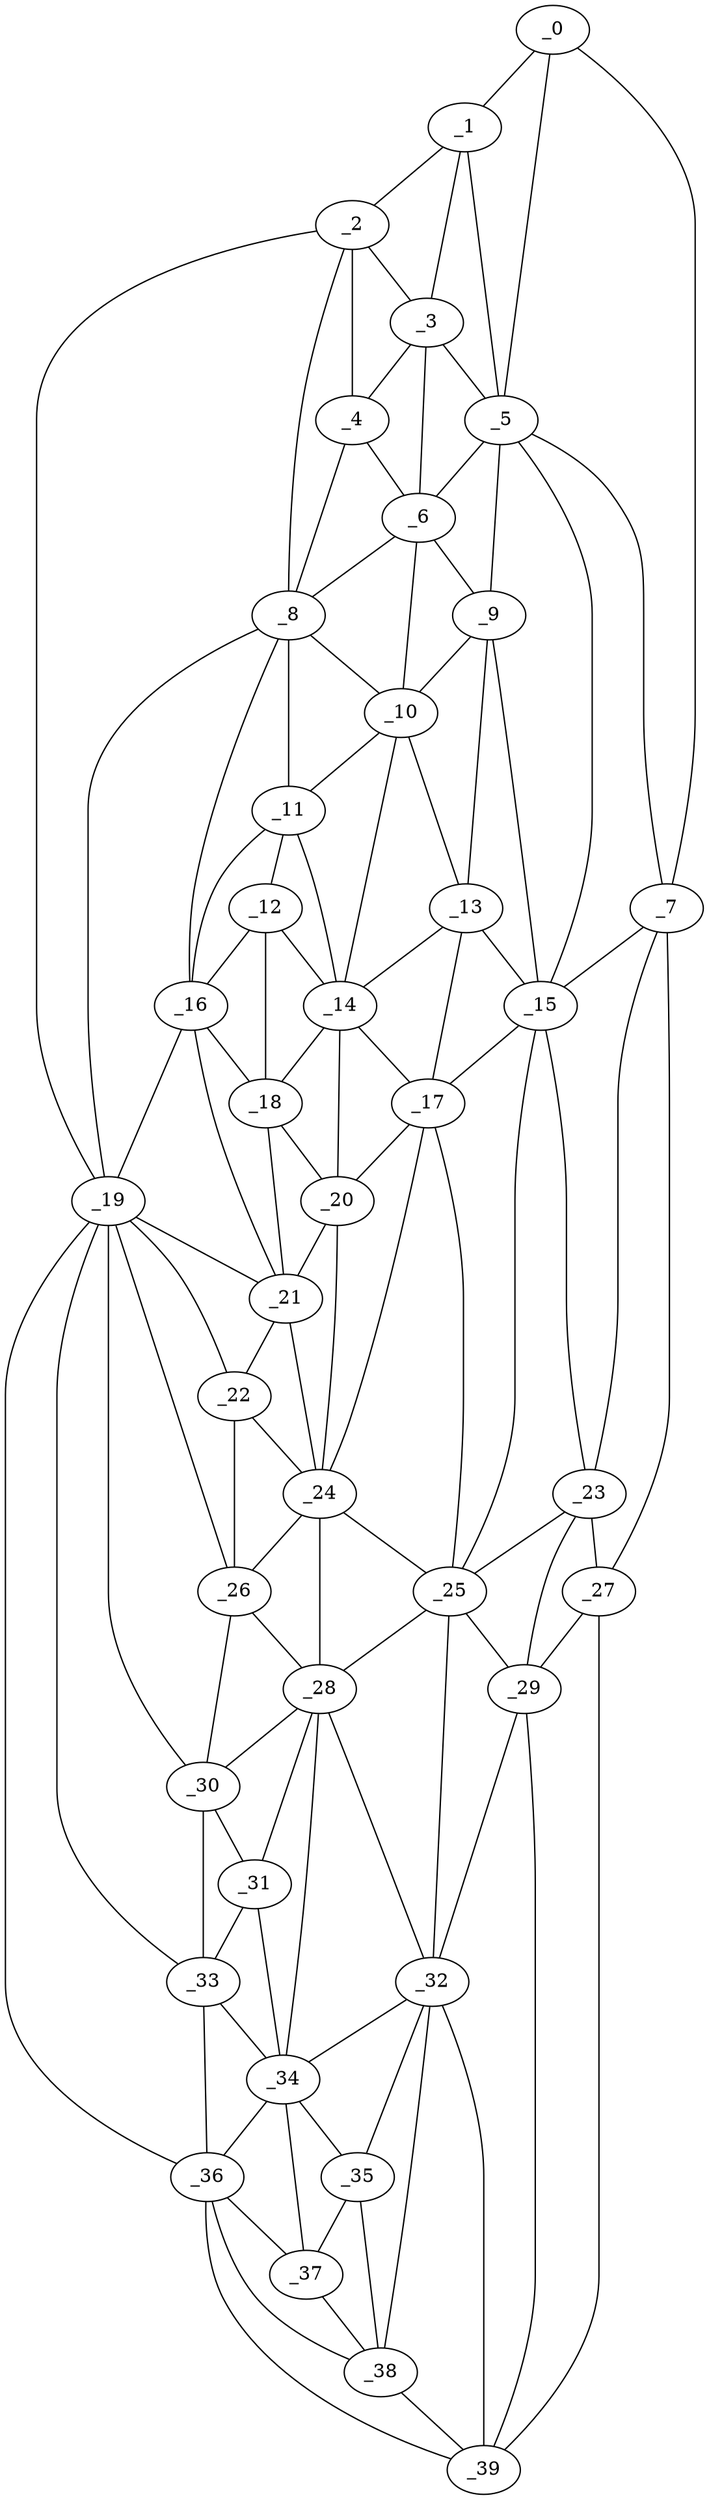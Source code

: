 graph "obj29__30.gxl" {
	_0	 [x=7,
		y=37];
	_1	 [x=10,
		y=53];
	_0 -- _1	 [valence=1];
	_5	 [x=30,
		y=39];
	_0 -- _5	 [valence=1];
	_7	 [x=33,
		y=17];
	_0 -- _7	 [valence=1];
	_2	 [x=20,
		y=77];
	_1 -- _2	 [valence=1];
	_3	 [x=24,
		y=68];
	_1 -- _3	 [valence=2];
	_1 -- _5	 [valence=2];
	_2 -- _3	 [valence=1];
	_4	 [x=27,
		y=78];
	_2 -- _4	 [valence=2];
	_8	 [x=34,
		y=82];
	_2 -- _8	 [valence=2];
	_19	 [x=60,
		y=107];
	_2 -- _19	 [valence=1];
	_3 -- _4	 [valence=2];
	_3 -- _5	 [valence=2];
	_6	 [x=30,
		y=69];
	_3 -- _6	 [valence=2];
	_4 -- _6	 [valence=2];
	_4 -- _8	 [valence=2];
	_5 -- _6	 [valence=2];
	_5 -- _7	 [valence=2];
	_9	 [x=41,
		y=67];
	_5 -- _9	 [valence=2];
	_15	 [x=55,
		y=39];
	_5 -- _15	 [valence=2];
	_6 -- _8	 [valence=2];
	_6 -- _9	 [valence=2];
	_10	 [x=42,
		y=72];
	_6 -- _10	 [valence=2];
	_7 -- _15	 [valence=1];
	_23	 [x=72,
		y=36];
	_7 -- _23	 [valence=2];
	_27	 [x=82,
		y=27];
	_7 -- _27	 [valence=1];
	_8 -- _10	 [valence=2];
	_11	 [x=45,
		y=83];
	_8 -- _11	 [valence=2];
	_16	 [x=55,
		y=96];
	_8 -- _16	 [valence=2];
	_8 -- _19	 [valence=1];
	_9 -- _10	 [valence=2];
	_13	 [x=50,
		y=68];
	_9 -- _13	 [valence=1];
	_9 -- _15	 [valence=2];
	_10 -- _11	 [valence=1];
	_10 -- _13	 [valence=1];
	_14	 [x=50,
		y=76];
	_10 -- _14	 [valence=2];
	_12	 [x=49,
		y=84];
	_11 -- _12	 [valence=2];
	_11 -- _14	 [valence=1];
	_11 -- _16	 [valence=1];
	_12 -- _14	 [valence=2];
	_12 -- _16	 [valence=2];
	_18	 [x=60,
		y=81];
	_12 -- _18	 [valence=2];
	_13 -- _14	 [valence=1];
	_13 -- _15	 [valence=2];
	_17	 [x=56,
		y=67];
	_13 -- _17	 [valence=2];
	_14 -- _17	 [valence=1];
	_14 -- _18	 [valence=2];
	_20	 [x=61,
		y=74];
	_14 -- _20	 [valence=2];
	_15 -- _17	 [valence=1];
	_15 -- _23	 [valence=1];
	_25	 [x=75,
		y=45];
	_15 -- _25	 [valence=2];
	_16 -- _18	 [valence=2];
	_16 -- _19	 [valence=1];
	_21	 [x=67,
		y=84];
	_16 -- _21	 [valence=2];
	_17 -- _20	 [valence=2];
	_24	 [x=73,
		y=73];
	_17 -- _24	 [valence=2];
	_17 -- _25	 [valence=2];
	_18 -- _20	 [valence=1];
	_18 -- _21	 [valence=2];
	_19 -- _21	 [valence=2];
	_22	 [x=71,
		y=83];
	_19 -- _22	 [valence=1];
	_26	 [x=78,
		y=82];
	_19 -- _26	 [valence=2];
	_30	 [x=86,
		y=82];
	_19 -- _30	 [valence=2];
	_33	 [x=92,
		y=83];
	_19 -- _33	 [valence=2];
	_36	 [x=116,
		y=78];
	_19 -- _36	 [valence=1];
	_20 -- _21	 [valence=2];
	_20 -- _24	 [valence=2];
	_21 -- _22	 [valence=2];
	_21 -- _24	 [valence=2];
	_22 -- _24	 [valence=1];
	_22 -- _26	 [valence=2];
	_23 -- _25	 [valence=2];
	_23 -- _27	 [valence=2];
	_29	 [x=85,
		y=43];
	_23 -- _29	 [valence=2];
	_24 -- _25	 [valence=2];
	_24 -- _26	 [valence=2];
	_28	 [x=82,
		y=73];
	_24 -- _28	 [valence=2];
	_25 -- _28	 [valence=2];
	_25 -- _29	 [valence=1];
	_32	 [x=89,
		y=50];
	_25 -- _32	 [valence=2];
	_26 -- _28	 [valence=2];
	_26 -- _30	 [valence=1];
	_27 -- _29	 [valence=1];
	_39	 [x=126,
		y=39];
	_27 -- _39	 [valence=1];
	_28 -- _30	 [valence=2];
	_31	 [x=88,
		y=73];
	_28 -- _31	 [valence=1];
	_28 -- _32	 [valence=2];
	_34	 [x=93,
		y=66];
	_28 -- _34	 [valence=2];
	_29 -- _32	 [valence=1];
	_29 -- _39	 [valence=2];
	_30 -- _31	 [valence=2];
	_30 -- _33	 [valence=2];
	_31 -- _33	 [valence=2];
	_31 -- _34	 [valence=1];
	_32 -- _34	 [valence=2];
	_35	 [x=115,
		y=57];
	_32 -- _35	 [valence=1];
	_38	 [x=123,
		y=49];
	_32 -- _38	 [valence=1];
	_32 -- _39	 [valence=2];
	_33 -- _34	 [valence=1];
	_33 -- _36	 [valence=2];
	_34 -- _35	 [valence=2];
	_34 -- _36	 [valence=2];
	_37	 [x=117,
		y=72];
	_34 -- _37	 [valence=1];
	_35 -- _37	 [valence=2];
	_35 -- _38	 [valence=1];
	_36 -- _37	 [valence=1];
	_36 -- _38	 [valence=1];
	_36 -- _39	 [valence=1];
	_37 -- _38	 [valence=2];
	_38 -- _39	 [valence=2];
}
